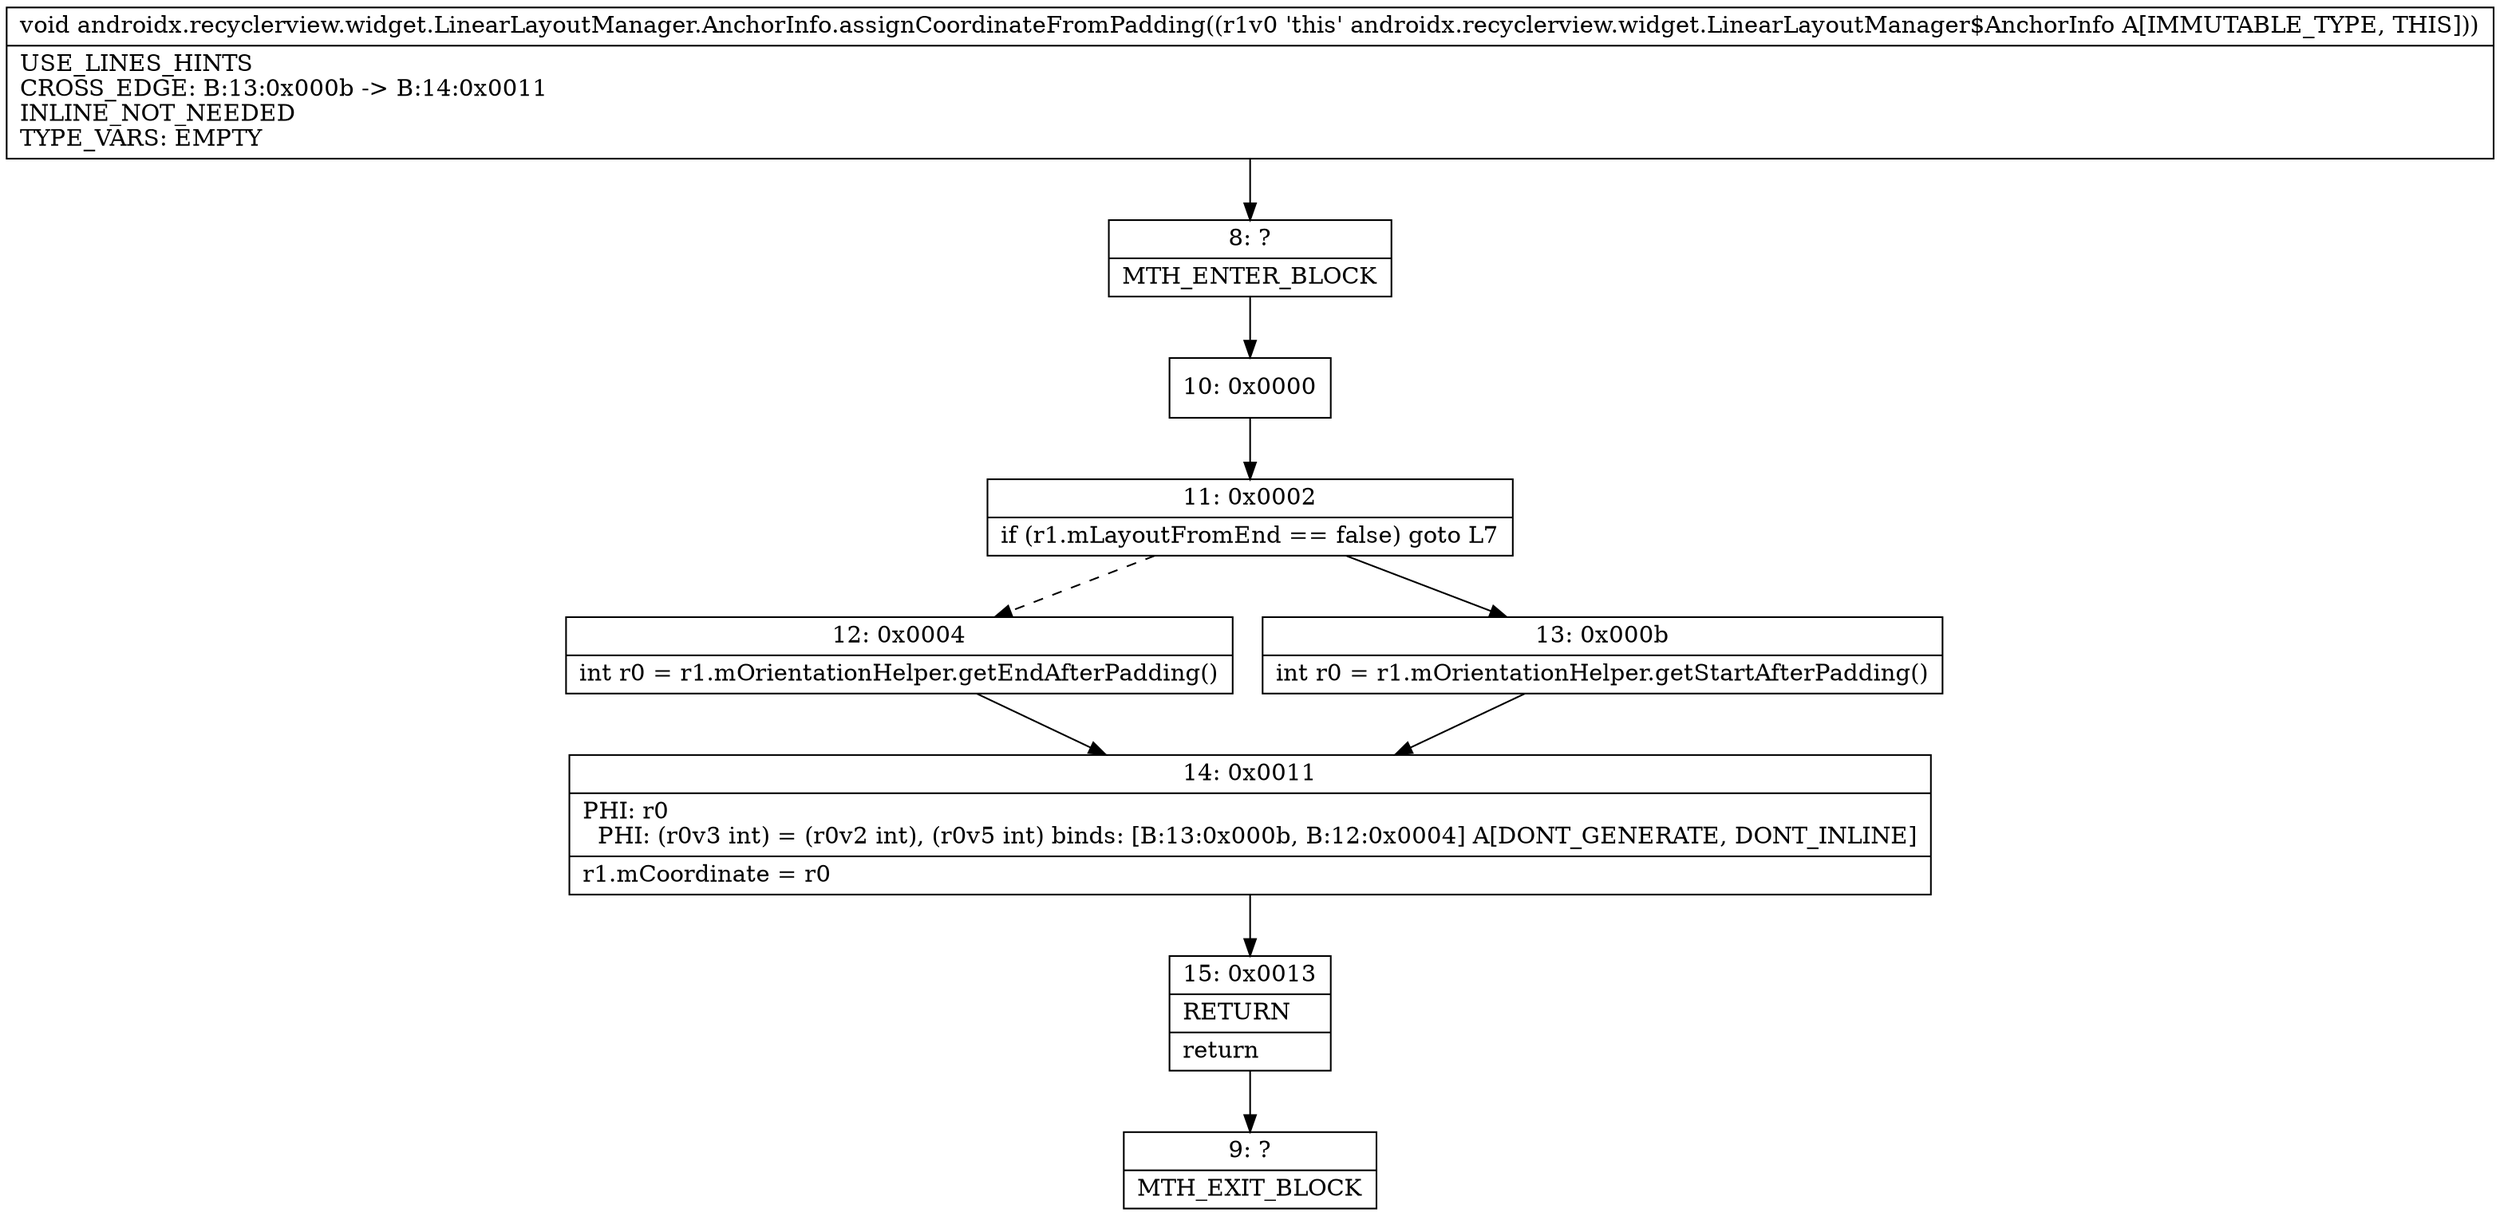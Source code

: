 digraph "CFG forandroidx.recyclerview.widget.LinearLayoutManager.AnchorInfo.assignCoordinateFromPadding()V" {
Node_8 [shape=record,label="{8\:\ ?|MTH_ENTER_BLOCK\l}"];
Node_10 [shape=record,label="{10\:\ 0x0000}"];
Node_11 [shape=record,label="{11\:\ 0x0002|if (r1.mLayoutFromEnd == false) goto L7\l}"];
Node_12 [shape=record,label="{12\:\ 0x0004|int r0 = r1.mOrientationHelper.getEndAfterPadding()\l}"];
Node_14 [shape=record,label="{14\:\ 0x0011|PHI: r0 \l  PHI: (r0v3 int) = (r0v2 int), (r0v5 int) binds: [B:13:0x000b, B:12:0x0004] A[DONT_GENERATE, DONT_INLINE]\l|r1.mCoordinate = r0\l}"];
Node_15 [shape=record,label="{15\:\ 0x0013|RETURN\l|return\l}"];
Node_9 [shape=record,label="{9\:\ ?|MTH_EXIT_BLOCK\l}"];
Node_13 [shape=record,label="{13\:\ 0x000b|int r0 = r1.mOrientationHelper.getStartAfterPadding()\l}"];
MethodNode[shape=record,label="{void androidx.recyclerview.widget.LinearLayoutManager.AnchorInfo.assignCoordinateFromPadding((r1v0 'this' androidx.recyclerview.widget.LinearLayoutManager$AnchorInfo A[IMMUTABLE_TYPE, THIS]))  | USE_LINES_HINTS\lCROSS_EDGE: B:13:0x000b \-\> B:14:0x0011\lINLINE_NOT_NEEDED\lTYPE_VARS: EMPTY\l}"];
MethodNode -> Node_8;Node_8 -> Node_10;
Node_10 -> Node_11;
Node_11 -> Node_12[style=dashed];
Node_11 -> Node_13;
Node_12 -> Node_14;
Node_14 -> Node_15;
Node_15 -> Node_9;
Node_13 -> Node_14;
}

